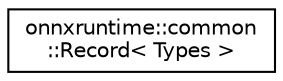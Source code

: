 digraph "Graphical Class Hierarchy"
{
  edge [fontname="Helvetica",fontsize="10",labelfontname="Helvetica",labelfontsize="10"];
  node [fontname="Helvetica",fontsize="10",shape=record];
  rankdir="LR";
  Node0 [label="onnxruntime::common\l::Record\< Types \>",height=0.2,width=0.4,color="black", fillcolor="white", style="filled",URL="$classonnxruntime_1_1common_1_1Record.html"];
}
